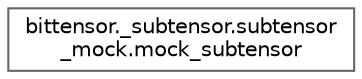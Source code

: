 digraph "Graphical Class Hierarchy"
{
 // LATEX_PDF_SIZE
  bgcolor="transparent";
  edge [fontname=Helvetica,fontsize=10,labelfontname=Helvetica,labelfontsize=10];
  node [fontname=Helvetica,fontsize=10,shape=box,height=0.2,width=0.4];
  rankdir="LR";
  Node0 [label="bittensor._subtensor.subtensor\l_mock.mock_subtensor",height=0.2,width=0.4,color="grey40", fillcolor="white", style="filled",URL="$classbittensor_1_1__subtensor_1_1subtensor__mock_1_1mock__subtensor.html",tooltip=" "];
}
